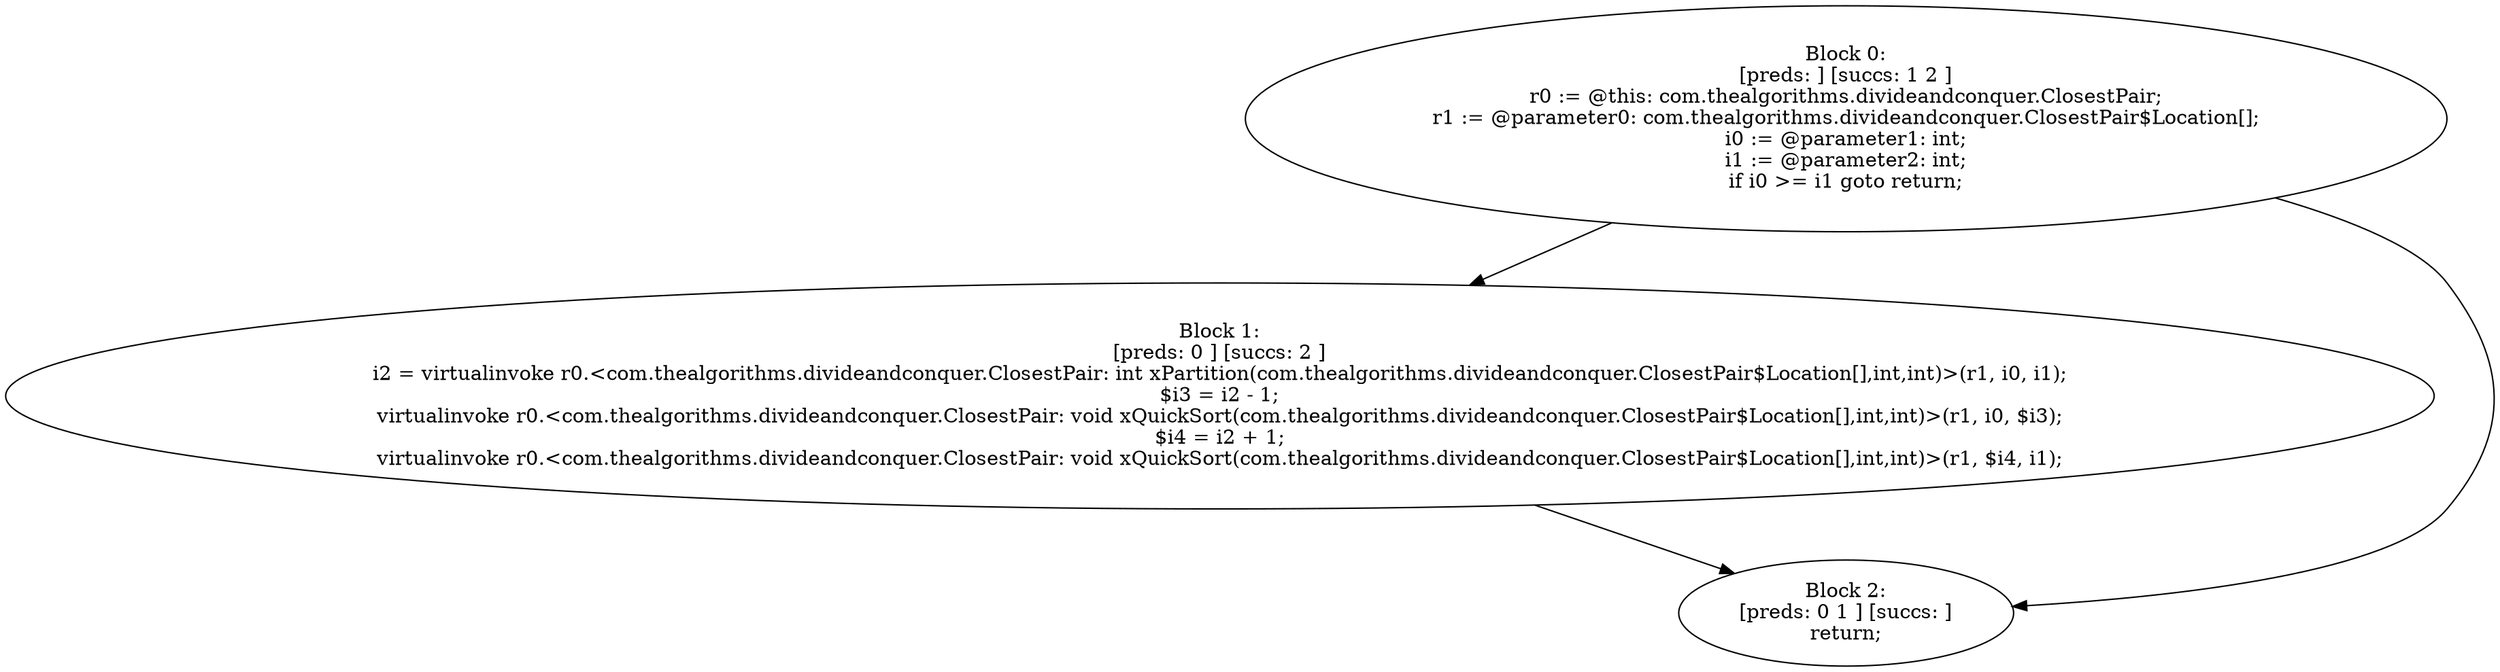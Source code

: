 digraph "unitGraph" {
    "Block 0:
[preds: ] [succs: 1 2 ]
r0 := @this: com.thealgorithms.divideandconquer.ClosestPair;
r1 := @parameter0: com.thealgorithms.divideandconquer.ClosestPair$Location[];
i0 := @parameter1: int;
i1 := @parameter2: int;
if i0 >= i1 goto return;
"
    "Block 1:
[preds: 0 ] [succs: 2 ]
i2 = virtualinvoke r0.<com.thealgorithms.divideandconquer.ClosestPair: int xPartition(com.thealgorithms.divideandconquer.ClosestPair$Location[],int,int)>(r1, i0, i1);
$i3 = i2 - 1;
virtualinvoke r0.<com.thealgorithms.divideandconquer.ClosestPair: void xQuickSort(com.thealgorithms.divideandconquer.ClosestPair$Location[],int,int)>(r1, i0, $i3);
$i4 = i2 + 1;
virtualinvoke r0.<com.thealgorithms.divideandconquer.ClosestPair: void xQuickSort(com.thealgorithms.divideandconquer.ClosestPair$Location[],int,int)>(r1, $i4, i1);
"
    "Block 2:
[preds: 0 1 ] [succs: ]
return;
"
    "Block 0:
[preds: ] [succs: 1 2 ]
r0 := @this: com.thealgorithms.divideandconquer.ClosestPair;
r1 := @parameter0: com.thealgorithms.divideandconquer.ClosestPair$Location[];
i0 := @parameter1: int;
i1 := @parameter2: int;
if i0 >= i1 goto return;
"->"Block 1:
[preds: 0 ] [succs: 2 ]
i2 = virtualinvoke r0.<com.thealgorithms.divideandconquer.ClosestPair: int xPartition(com.thealgorithms.divideandconquer.ClosestPair$Location[],int,int)>(r1, i0, i1);
$i3 = i2 - 1;
virtualinvoke r0.<com.thealgorithms.divideandconquer.ClosestPair: void xQuickSort(com.thealgorithms.divideandconquer.ClosestPair$Location[],int,int)>(r1, i0, $i3);
$i4 = i2 + 1;
virtualinvoke r0.<com.thealgorithms.divideandconquer.ClosestPair: void xQuickSort(com.thealgorithms.divideandconquer.ClosestPair$Location[],int,int)>(r1, $i4, i1);
";
    "Block 0:
[preds: ] [succs: 1 2 ]
r0 := @this: com.thealgorithms.divideandconquer.ClosestPair;
r1 := @parameter0: com.thealgorithms.divideandconquer.ClosestPair$Location[];
i0 := @parameter1: int;
i1 := @parameter2: int;
if i0 >= i1 goto return;
"->"Block 2:
[preds: 0 1 ] [succs: ]
return;
";
    "Block 1:
[preds: 0 ] [succs: 2 ]
i2 = virtualinvoke r0.<com.thealgorithms.divideandconquer.ClosestPair: int xPartition(com.thealgorithms.divideandconquer.ClosestPair$Location[],int,int)>(r1, i0, i1);
$i3 = i2 - 1;
virtualinvoke r0.<com.thealgorithms.divideandconquer.ClosestPair: void xQuickSort(com.thealgorithms.divideandconquer.ClosestPair$Location[],int,int)>(r1, i0, $i3);
$i4 = i2 + 1;
virtualinvoke r0.<com.thealgorithms.divideandconquer.ClosestPair: void xQuickSort(com.thealgorithms.divideandconquer.ClosestPair$Location[],int,int)>(r1, $i4, i1);
"->"Block 2:
[preds: 0 1 ] [succs: ]
return;
";
}
